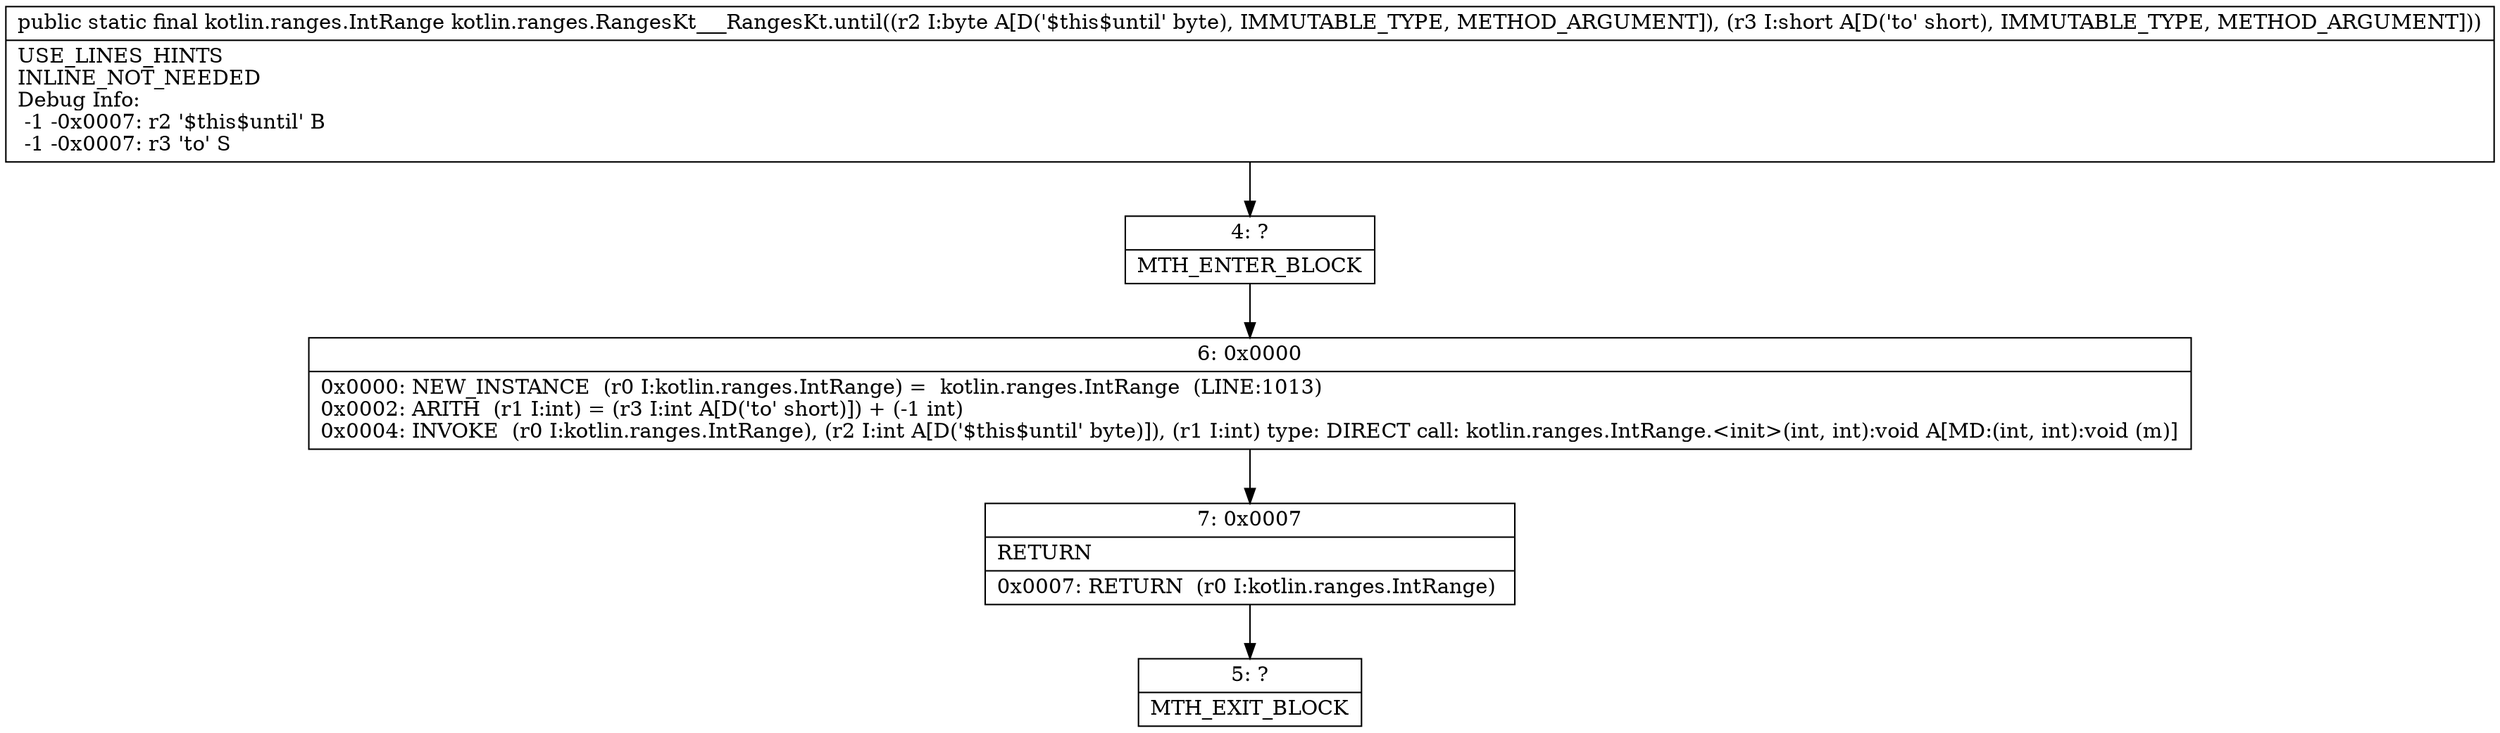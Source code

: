 digraph "CFG forkotlin.ranges.RangesKt___RangesKt.until(BS)Lkotlin\/ranges\/IntRange;" {
Node_4 [shape=record,label="{4\:\ ?|MTH_ENTER_BLOCK\l}"];
Node_6 [shape=record,label="{6\:\ 0x0000|0x0000: NEW_INSTANCE  (r0 I:kotlin.ranges.IntRange) =  kotlin.ranges.IntRange  (LINE:1013)\l0x0002: ARITH  (r1 I:int) = (r3 I:int A[D('to' short)]) + (\-1 int) \l0x0004: INVOKE  (r0 I:kotlin.ranges.IntRange), (r2 I:int A[D('$this$until' byte)]), (r1 I:int) type: DIRECT call: kotlin.ranges.IntRange.\<init\>(int, int):void A[MD:(int, int):void (m)]\l}"];
Node_7 [shape=record,label="{7\:\ 0x0007|RETURN\l|0x0007: RETURN  (r0 I:kotlin.ranges.IntRange) \l}"];
Node_5 [shape=record,label="{5\:\ ?|MTH_EXIT_BLOCK\l}"];
MethodNode[shape=record,label="{public static final kotlin.ranges.IntRange kotlin.ranges.RangesKt___RangesKt.until((r2 I:byte A[D('$this$until' byte), IMMUTABLE_TYPE, METHOD_ARGUMENT]), (r3 I:short A[D('to' short), IMMUTABLE_TYPE, METHOD_ARGUMENT]))  | USE_LINES_HINTS\lINLINE_NOT_NEEDED\lDebug Info:\l  \-1 \-0x0007: r2 '$this$until' B\l  \-1 \-0x0007: r3 'to' S\l}"];
MethodNode -> Node_4;Node_4 -> Node_6;
Node_6 -> Node_7;
Node_7 -> Node_5;
}

